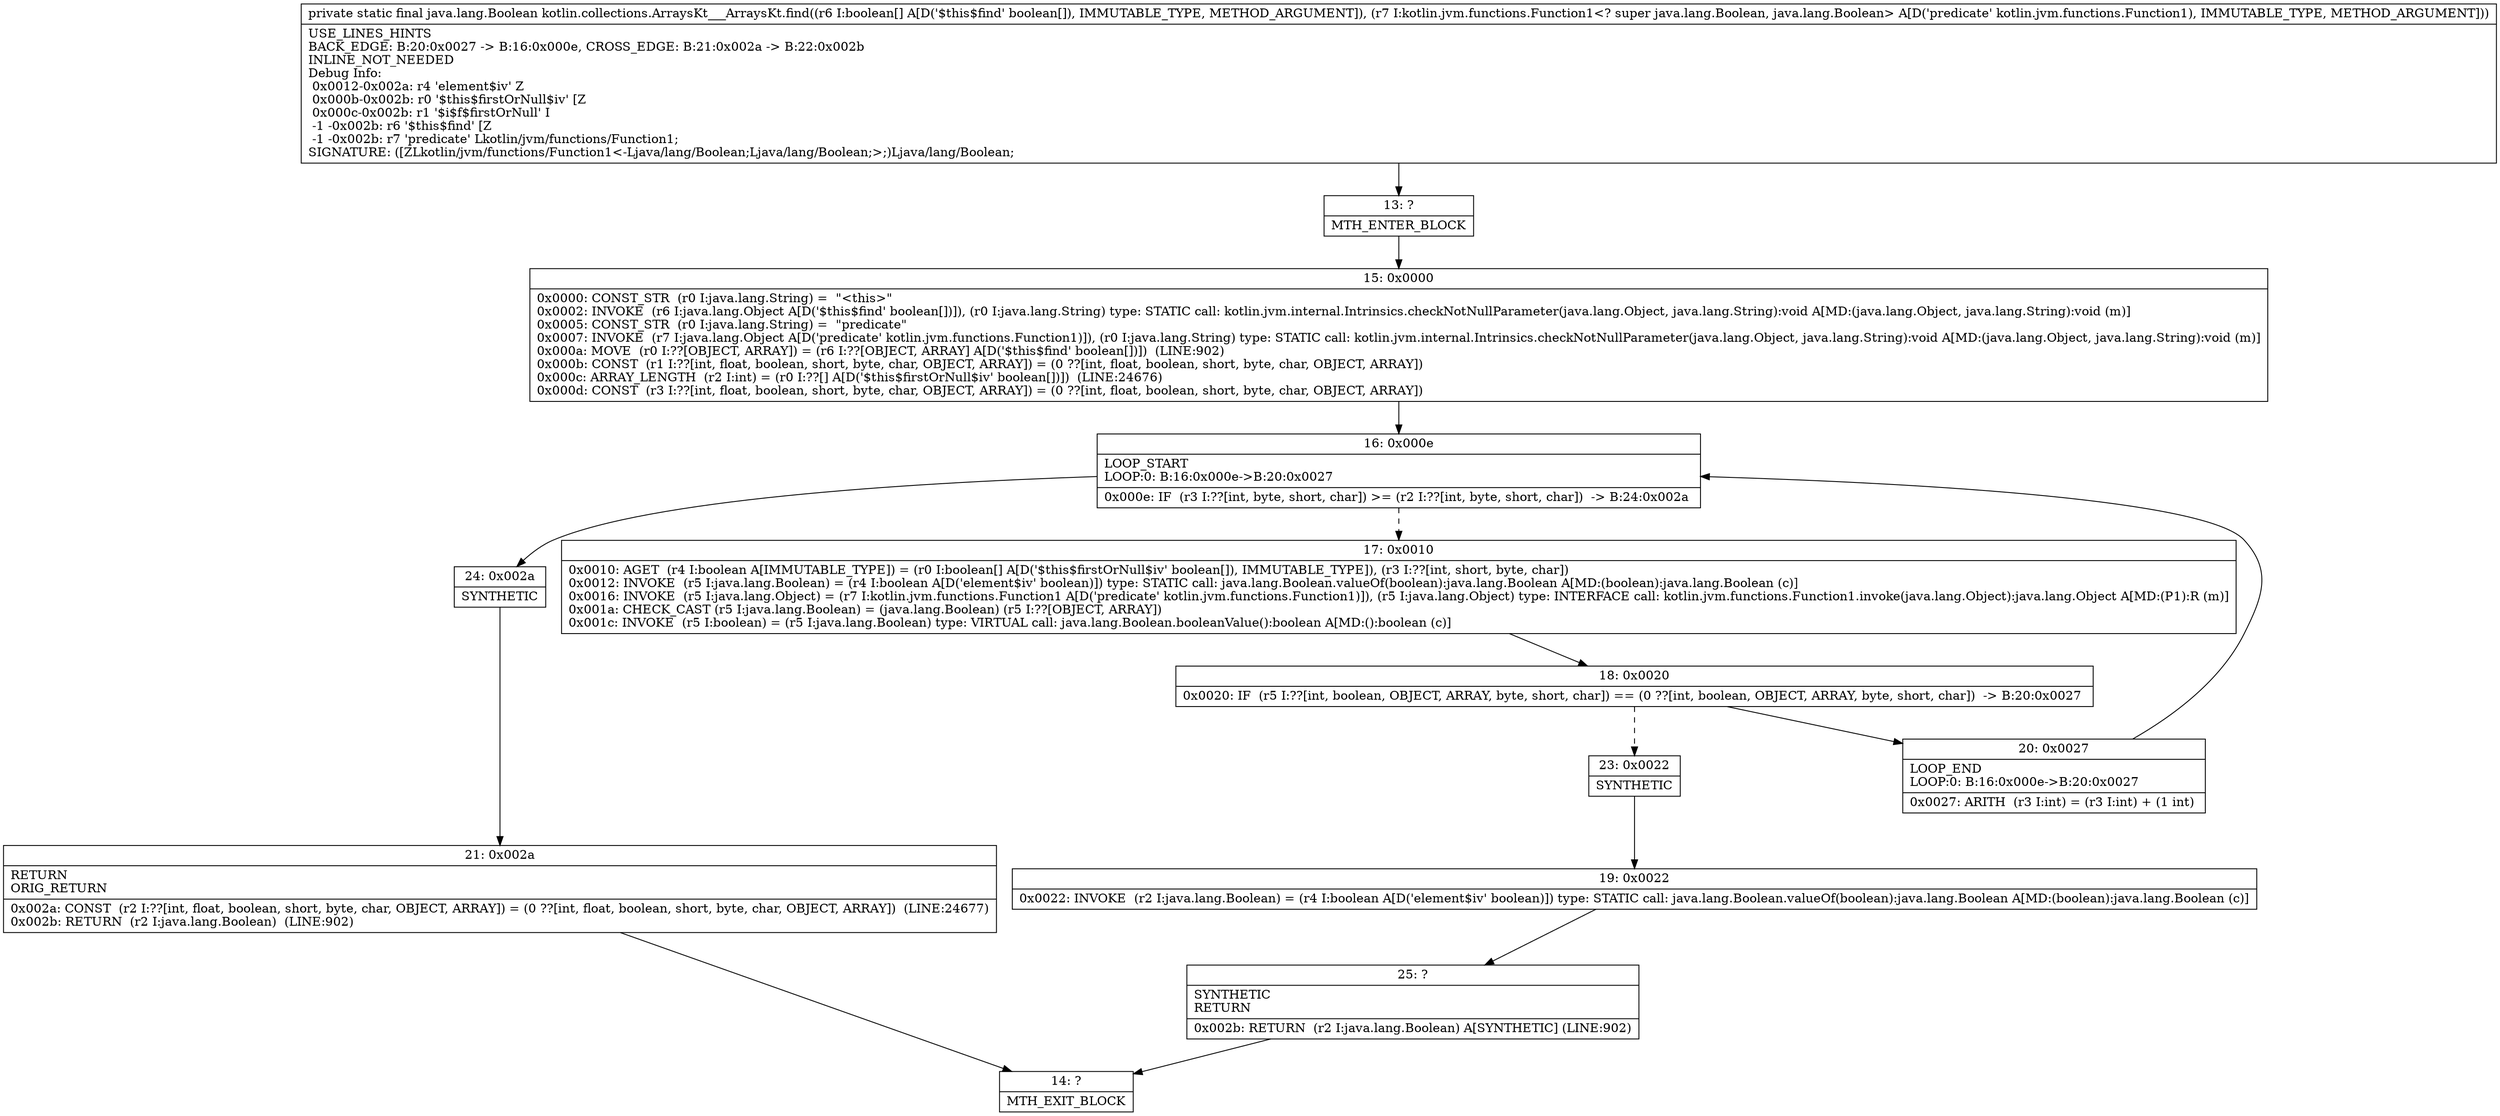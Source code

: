 digraph "CFG forkotlin.collections.ArraysKt___ArraysKt.find([ZLkotlin\/jvm\/functions\/Function1;)Ljava\/lang\/Boolean;" {
Node_13 [shape=record,label="{13\:\ ?|MTH_ENTER_BLOCK\l}"];
Node_15 [shape=record,label="{15\:\ 0x0000|0x0000: CONST_STR  (r0 I:java.lang.String) =  \"\<this\>\" \l0x0002: INVOKE  (r6 I:java.lang.Object A[D('$this$find' boolean[])]), (r0 I:java.lang.String) type: STATIC call: kotlin.jvm.internal.Intrinsics.checkNotNullParameter(java.lang.Object, java.lang.String):void A[MD:(java.lang.Object, java.lang.String):void (m)]\l0x0005: CONST_STR  (r0 I:java.lang.String) =  \"predicate\" \l0x0007: INVOKE  (r7 I:java.lang.Object A[D('predicate' kotlin.jvm.functions.Function1)]), (r0 I:java.lang.String) type: STATIC call: kotlin.jvm.internal.Intrinsics.checkNotNullParameter(java.lang.Object, java.lang.String):void A[MD:(java.lang.Object, java.lang.String):void (m)]\l0x000a: MOVE  (r0 I:??[OBJECT, ARRAY]) = (r6 I:??[OBJECT, ARRAY] A[D('$this$find' boolean[])])  (LINE:902)\l0x000b: CONST  (r1 I:??[int, float, boolean, short, byte, char, OBJECT, ARRAY]) = (0 ??[int, float, boolean, short, byte, char, OBJECT, ARRAY]) \l0x000c: ARRAY_LENGTH  (r2 I:int) = (r0 I:??[] A[D('$this$firstOrNull$iv' boolean[])])  (LINE:24676)\l0x000d: CONST  (r3 I:??[int, float, boolean, short, byte, char, OBJECT, ARRAY]) = (0 ??[int, float, boolean, short, byte, char, OBJECT, ARRAY]) \l}"];
Node_16 [shape=record,label="{16\:\ 0x000e|LOOP_START\lLOOP:0: B:16:0x000e\-\>B:20:0x0027\l|0x000e: IF  (r3 I:??[int, byte, short, char]) \>= (r2 I:??[int, byte, short, char])  \-\> B:24:0x002a \l}"];
Node_17 [shape=record,label="{17\:\ 0x0010|0x0010: AGET  (r4 I:boolean A[IMMUTABLE_TYPE]) = (r0 I:boolean[] A[D('$this$firstOrNull$iv' boolean[]), IMMUTABLE_TYPE]), (r3 I:??[int, short, byte, char]) \l0x0012: INVOKE  (r5 I:java.lang.Boolean) = (r4 I:boolean A[D('element$iv' boolean)]) type: STATIC call: java.lang.Boolean.valueOf(boolean):java.lang.Boolean A[MD:(boolean):java.lang.Boolean (c)]\l0x0016: INVOKE  (r5 I:java.lang.Object) = (r7 I:kotlin.jvm.functions.Function1 A[D('predicate' kotlin.jvm.functions.Function1)]), (r5 I:java.lang.Object) type: INTERFACE call: kotlin.jvm.functions.Function1.invoke(java.lang.Object):java.lang.Object A[MD:(P1):R (m)]\l0x001a: CHECK_CAST (r5 I:java.lang.Boolean) = (java.lang.Boolean) (r5 I:??[OBJECT, ARRAY]) \l0x001c: INVOKE  (r5 I:boolean) = (r5 I:java.lang.Boolean) type: VIRTUAL call: java.lang.Boolean.booleanValue():boolean A[MD:():boolean (c)]\l}"];
Node_18 [shape=record,label="{18\:\ 0x0020|0x0020: IF  (r5 I:??[int, boolean, OBJECT, ARRAY, byte, short, char]) == (0 ??[int, boolean, OBJECT, ARRAY, byte, short, char])  \-\> B:20:0x0027 \l}"];
Node_20 [shape=record,label="{20\:\ 0x0027|LOOP_END\lLOOP:0: B:16:0x000e\-\>B:20:0x0027\l|0x0027: ARITH  (r3 I:int) = (r3 I:int) + (1 int) \l}"];
Node_23 [shape=record,label="{23\:\ 0x0022|SYNTHETIC\l}"];
Node_19 [shape=record,label="{19\:\ 0x0022|0x0022: INVOKE  (r2 I:java.lang.Boolean) = (r4 I:boolean A[D('element$iv' boolean)]) type: STATIC call: java.lang.Boolean.valueOf(boolean):java.lang.Boolean A[MD:(boolean):java.lang.Boolean (c)]\l}"];
Node_25 [shape=record,label="{25\:\ ?|SYNTHETIC\lRETURN\l|0x002b: RETURN  (r2 I:java.lang.Boolean) A[SYNTHETIC] (LINE:902)\l}"];
Node_14 [shape=record,label="{14\:\ ?|MTH_EXIT_BLOCK\l}"];
Node_24 [shape=record,label="{24\:\ 0x002a|SYNTHETIC\l}"];
Node_21 [shape=record,label="{21\:\ 0x002a|RETURN\lORIG_RETURN\l|0x002a: CONST  (r2 I:??[int, float, boolean, short, byte, char, OBJECT, ARRAY]) = (0 ??[int, float, boolean, short, byte, char, OBJECT, ARRAY])  (LINE:24677)\l0x002b: RETURN  (r2 I:java.lang.Boolean)  (LINE:902)\l}"];
MethodNode[shape=record,label="{private static final java.lang.Boolean kotlin.collections.ArraysKt___ArraysKt.find((r6 I:boolean[] A[D('$this$find' boolean[]), IMMUTABLE_TYPE, METHOD_ARGUMENT]), (r7 I:kotlin.jvm.functions.Function1\<? super java.lang.Boolean, java.lang.Boolean\> A[D('predicate' kotlin.jvm.functions.Function1), IMMUTABLE_TYPE, METHOD_ARGUMENT]))  | USE_LINES_HINTS\lBACK_EDGE: B:20:0x0027 \-\> B:16:0x000e, CROSS_EDGE: B:21:0x002a \-\> B:22:0x002b\lINLINE_NOT_NEEDED\lDebug Info:\l  0x0012\-0x002a: r4 'element$iv' Z\l  0x000b\-0x002b: r0 '$this$firstOrNull$iv' [Z\l  0x000c\-0x002b: r1 '$i$f$firstOrNull' I\l  \-1 \-0x002b: r6 '$this$find' [Z\l  \-1 \-0x002b: r7 'predicate' Lkotlin\/jvm\/functions\/Function1;\lSIGNATURE: ([ZLkotlin\/jvm\/functions\/Function1\<\-Ljava\/lang\/Boolean;Ljava\/lang\/Boolean;\>;)Ljava\/lang\/Boolean;\l}"];
MethodNode -> Node_13;Node_13 -> Node_15;
Node_15 -> Node_16;
Node_16 -> Node_17[style=dashed];
Node_16 -> Node_24;
Node_17 -> Node_18;
Node_18 -> Node_20;
Node_18 -> Node_23[style=dashed];
Node_20 -> Node_16;
Node_23 -> Node_19;
Node_19 -> Node_25;
Node_25 -> Node_14;
Node_24 -> Node_21;
Node_21 -> Node_14;
}

